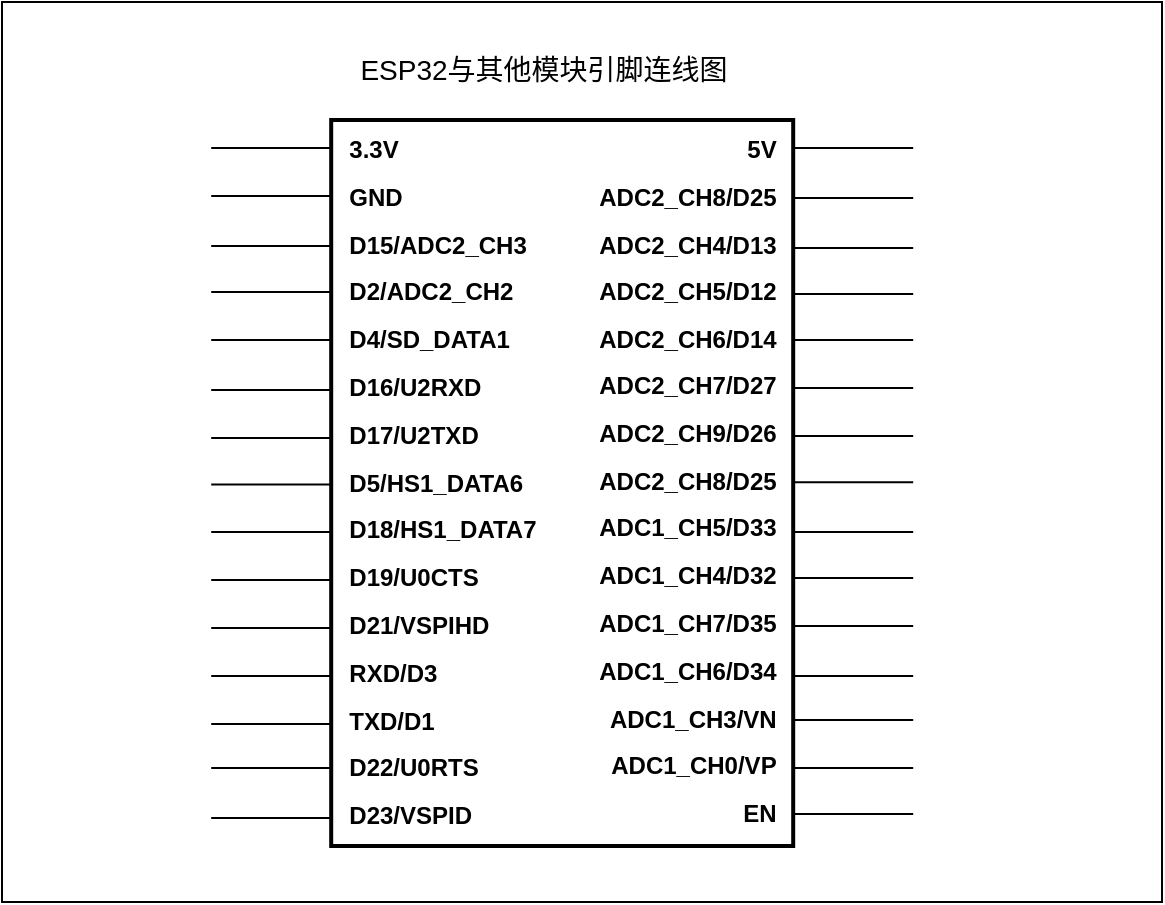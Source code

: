 <mxfile version="26.2.14">
  <diagram name="第 1 页" id="tG3BSYRX7-xQzSVzQyqf">
    <mxGraphModel dx="1114" dy="549" grid="1" gridSize="10" guides="1" tooltips="1" connect="1" arrows="1" fold="1" page="1" pageScale="1" pageWidth="827" pageHeight="1169" math="0" shadow="0">
      <root>
        <mxCell id="0" />
        <mxCell id="1" parent="0" />
        <mxCell id="YcuzAs7cK-M9zxSXpuNz-133" value="" style="rounded=0;whiteSpace=wrap;html=1;" vertex="1" parent="1">
          <mxGeometry x="124" y="101" width="580" height="450" as="geometry" />
        </mxCell>
        <mxCell id="YcuzAs7cK-M9zxSXpuNz-2" value="" style="rounded=0;whiteSpace=wrap;html=1;direction=south;container=1;strokeWidth=2;rotation=0;aspect=fixed;" vertex="1" parent="1">
          <mxGeometry x="288.6" y="160" width="231" height="363" as="geometry">
            <mxRectangle x="250" y="200" width="50" height="40" as="alternateBounds" />
          </mxGeometry>
        </mxCell>
        <mxCell id="YcuzAs7cK-M9zxSXpuNz-11" value="&lt;b&gt;&amp;nbsp; D2/ADC2_CH2&lt;/b&gt;" style="text;html=1;align=left;verticalAlign=middle;whiteSpace=wrap;rounded=0;" vertex="1" parent="YcuzAs7cK-M9zxSXpuNz-2">
          <mxGeometry x="0.85" y="71.396" width="110" height="30" as="geometry" />
        </mxCell>
        <mxCell id="YcuzAs7cK-M9zxSXpuNz-12" value="&lt;b&gt;&amp;nbsp; D4/SD_DATA1&lt;/b&gt;" style="text;html=1;align=left;verticalAlign=middle;whiteSpace=wrap;rounded=0;" vertex="1" parent="YcuzAs7cK-M9zxSXpuNz-2">
          <mxGeometry x="0.85" y="95.201" width="110" height="30" as="geometry" />
        </mxCell>
        <mxCell id="YcuzAs7cK-M9zxSXpuNz-13" value="&lt;b&gt;&amp;nbsp; D16/U2RXD&lt;/b&gt;" style="text;html=1;align=left;verticalAlign=middle;whiteSpace=wrap;rounded=0;" vertex="1" parent="YcuzAs7cK-M9zxSXpuNz-2">
          <mxGeometry x="0.85" y="118.996" width="100" height="30" as="geometry" />
        </mxCell>
        <mxCell id="YcuzAs7cK-M9zxSXpuNz-14" value="&lt;b&gt;&amp;nbsp; D17/U2TXD&lt;/b&gt;" style="text;html=1;align=left;verticalAlign=middle;whiteSpace=wrap;rounded=0;" vertex="1" parent="YcuzAs7cK-M9zxSXpuNz-2">
          <mxGeometry y="142.802" width="90" height="30" as="geometry" />
        </mxCell>
        <mxCell id="YcuzAs7cK-M9zxSXpuNz-15" value="&lt;b&gt;&amp;nbsp; D5/HS1_DATA6&lt;/b&gt;" style="text;html=1;align=left;verticalAlign=middle;whiteSpace=wrap;rounded=0;" vertex="1" parent="YcuzAs7cK-M9zxSXpuNz-2">
          <mxGeometry y="166.597" width="120" height="30" as="geometry" />
        </mxCell>
        <mxCell id="YcuzAs7cK-M9zxSXpuNz-16" value="&lt;b&gt;&amp;nbsp; D18/HS1_DATA7&lt;/b&gt;" style="text;html=1;align=left;verticalAlign=middle;whiteSpace=wrap;rounded=0;" vertex="1" parent="YcuzAs7cK-M9zxSXpuNz-2">
          <mxGeometry y="190.403" width="120" height="30" as="geometry" />
        </mxCell>
        <mxCell id="YcuzAs7cK-M9zxSXpuNz-17" value="&lt;b&gt;&amp;nbsp; D19/U0CTS&lt;/b&gt;" style="text;html=1;align=left;verticalAlign=middle;whiteSpace=wrap;rounded=0;" vertex="1" parent="YcuzAs7cK-M9zxSXpuNz-2">
          <mxGeometry y="214.198" width="90" height="30" as="geometry" />
        </mxCell>
        <mxCell id="YcuzAs7cK-M9zxSXpuNz-18" value="&lt;b&gt;&amp;nbsp; D21/VSPIHD&lt;/b&gt;" style="text;html=1;align=left;verticalAlign=middle;whiteSpace=wrap;rounded=0;" vertex="1" parent="YcuzAs7cK-M9zxSXpuNz-2">
          <mxGeometry y="238.004" width="100" height="30" as="geometry" />
        </mxCell>
        <mxCell id="YcuzAs7cK-M9zxSXpuNz-19" value="&lt;b&gt;&amp;nbsp; RXD/D3&lt;/b&gt;" style="text;html=1;align=left;verticalAlign=middle;whiteSpace=wrap;rounded=0;" vertex="1" parent="YcuzAs7cK-M9zxSXpuNz-2">
          <mxGeometry y="261.799" width="70" height="30" as="geometry" />
        </mxCell>
        <mxCell id="YcuzAs7cK-M9zxSXpuNz-20" value="&lt;b&gt;&amp;nbsp; TXD/D1&lt;/b&gt;" style="text;html=1;align=left;verticalAlign=middle;whiteSpace=wrap;rounded=0;" vertex="1" parent="YcuzAs7cK-M9zxSXpuNz-2">
          <mxGeometry y="285.604" width="70" height="30" as="geometry" />
        </mxCell>
        <mxCell id="YcuzAs7cK-M9zxSXpuNz-21" value="&lt;b&gt;&amp;nbsp; D22/U0RTS&lt;/b&gt;" style="text;html=1;align=left;verticalAlign=middle;whiteSpace=wrap;rounded=0;" vertex="1" parent="YcuzAs7cK-M9zxSXpuNz-2">
          <mxGeometry y="309.399" width="90" height="30" as="geometry" />
        </mxCell>
        <mxCell id="YcuzAs7cK-M9zxSXpuNz-22" value="&lt;b&gt;&amp;nbsp; D23/VSPID&lt;/b&gt;" style="text;html=1;align=left;verticalAlign=middle;whiteSpace=wrap;rounded=0;" vertex="1" parent="YcuzAs7cK-M9zxSXpuNz-2">
          <mxGeometry y="333.205" width="90" height="30" as="geometry" />
        </mxCell>
        <mxCell id="YcuzAs7cK-M9zxSXpuNz-23" value="&lt;b&gt;5V&amp;nbsp;&amp;nbsp;&lt;/b&gt;" style="text;html=1;align=right;verticalAlign=middle;whiteSpace=wrap;rounded=0;" vertex="1" parent="YcuzAs7cK-M9zxSXpuNz-2">
          <mxGeometry x="180.9" width="50" height="30" as="geometry" />
        </mxCell>
        <mxCell id="YcuzAs7cK-M9zxSXpuNz-26" value="&lt;b&gt;ADC2_CH4/D13&amp;nbsp;&amp;nbsp;&lt;/b&gt;" style="text;html=1;align=right;verticalAlign=middle;whiteSpace=wrap;rounded=0;" vertex="1" parent="YcuzAs7cK-M9zxSXpuNz-2">
          <mxGeometry x="110.9" y="47.601" width="120" height="30" as="geometry" />
        </mxCell>
        <mxCell id="YcuzAs7cK-M9zxSXpuNz-24" value="ADC2_CH8/D25&amp;nbsp;&amp;nbsp;" style="text;html=1;align=right;verticalAlign=middle;whiteSpace=wrap;rounded=0;fontStyle=1" vertex="1" parent="YcuzAs7cK-M9zxSXpuNz-2">
          <mxGeometry x="110.9" y="23.8" width="120" height="30" as="geometry" />
        </mxCell>
        <mxCell id="YcuzAs7cK-M9zxSXpuNz-27" value="&lt;b&gt;ADC2_CH5/D12&amp;nbsp;&amp;nbsp;&lt;/b&gt;" style="text;html=1;align=right;verticalAlign=middle;whiteSpace=wrap;rounded=0;" vertex="1" parent="YcuzAs7cK-M9zxSXpuNz-2">
          <mxGeometry x="110.9" y="71.401" width="120" height="30" as="geometry" />
        </mxCell>
        <mxCell id="YcuzAs7cK-M9zxSXpuNz-28" value="&lt;b&gt;ADC2_CH6/D14&amp;nbsp;&amp;nbsp;&lt;/b&gt;" style="text;html=1;align=right;verticalAlign=middle;whiteSpace=wrap;rounded=0;" vertex="1" parent="YcuzAs7cK-M9zxSXpuNz-2">
          <mxGeometry x="110.9" y="95.201" width="120" height="30" as="geometry" />
        </mxCell>
        <mxCell id="YcuzAs7cK-M9zxSXpuNz-29" value="&lt;b&gt;ADC2_CH7/D27&amp;nbsp;&amp;nbsp;&lt;/b&gt;" style="text;html=1;align=right;verticalAlign=middle;whiteSpace=wrap;rounded=0;" vertex="1" parent="YcuzAs7cK-M9zxSXpuNz-2">
          <mxGeometry x="110.9" y="118.002" width="120" height="30" as="geometry" />
        </mxCell>
        <mxCell id="YcuzAs7cK-M9zxSXpuNz-30" value="&lt;b&gt;ADC2_CH9/D26&amp;nbsp;&amp;nbsp;&lt;/b&gt;" style="text;html=1;align=right;verticalAlign=middle;whiteSpace=wrap;rounded=0;" vertex="1" parent="YcuzAs7cK-M9zxSXpuNz-2">
          <mxGeometry x="110.9" y="141.802" width="120" height="30" as="geometry" />
        </mxCell>
        <mxCell id="YcuzAs7cK-M9zxSXpuNz-31" value="&lt;b&gt;ADC2_CH8/D25&amp;nbsp;&amp;nbsp;&lt;/b&gt;" style="text;html=1;align=right;verticalAlign=middle;whiteSpace=wrap;rounded=0;" vertex="1" parent="YcuzAs7cK-M9zxSXpuNz-2">
          <mxGeometry x="110.9" y="165.602" width="120" height="30" as="geometry" />
        </mxCell>
        <mxCell id="YcuzAs7cK-M9zxSXpuNz-32" value="&lt;b&gt;ADC1_CH5/D33&amp;nbsp;&amp;nbsp;&lt;/b&gt;" style="text;html=1;align=right;verticalAlign=middle;whiteSpace=wrap;rounded=0;" vertex="1" parent="YcuzAs7cK-M9zxSXpuNz-2">
          <mxGeometry x="110.9" y="189.402" width="120" height="30" as="geometry" />
        </mxCell>
        <mxCell id="YcuzAs7cK-M9zxSXpuNz-33" value="&lt;b&gt;ADC1_CH4/D32&amp;nbsp;&amp;nbsp;&lt;/b&gt;" style="text;html=1;align=right;verticalAlign=middle;whiteSpace=wrap;rounded=0;" vertex="1" parent="YcuzAs7cK-M9zxSXpuNz-2">
          <mxGeometry x="110.9" y="213.203" width="120" height="30" as="geometry" />
        </mxCell>
        <mxCell id="YcuzAs7cK-M9zxSXpuNz-34" value="&lt;b&gt;ADC1_CH7/D35&amp;nbsp;&amp;nbsp;&lt;/b&gt;" style="text;html=1;align=right;verticalAlign=middle;whiteSpace=wrap;rounded=0;" vertex="1" parent="YcuzAs7cK-M9zxSXpuNz-2">
          <mxGeometry x="110.9" y="237.003" width="120" height="30" as="geometry" />
        </mxCell>
        <mxCell id="YcuzAs7cK-M9zxSXpuNz-35" value="&lt;b&gt;ADC1_CH6/D34&amp;nbsp;&amp;nbsp;&lt;/b&gt;" style="text;html=1;align=right;verticalAlign=middle;whiteSpace=wrap;rounded=0;" vertex="1" parent="YcuzAs7cK-M9zxSXpuNz-2">
          <mxGeometry x="110.9" y="260.803" width="120" height="30" as="geometry" />
        </mxCell>
        <mxCell id="YcuzAs7cK-M9zxSXpuNz-36" value="&lt;b&gt;ADC1_CH3/VN&amp;nbsp;&amp;nbsp;&lt;/b&gt;" style="text;html=1;align=right;verticalAlign=middle;whiteSpace=wrap;rounded=0;" vertex="1" parent="YcuzAs7cK-M9zxSXpuNz-2">
          <mxGeometry x="120.9" y="284.604" width="110" height="30" as="geometry" />
        </mxCell>
        <mxCell id="YcuzAs7cK-M9zxSXpuNz-37" value="&lt;b&gt;ADC1_CH0/VP&amp;nbsp;&amp;nbsp;&lt;/b&gt;" style="text;html=1;align=right;verticalAlign=middle;whiteSpace=wrap;rounded=0;" vertex="1" parent="YcuzAs7cK-M9zxSXpuNz-2">
          <mxGeometry x="120.9" y="308.404" width="110" height="30" as="geometry" />
        </mxCell>
        <mxCell id="YcuzAs7cK-M9zxSXpuNz-38" value="&lt;b&gt;EN&amp;nbsp;&amp;nbsp;&lt;/b&gt;" style="text;html=1;align=right;verticalAlign=middle;whiteSpace=wrap;rounded=0;" vertex="1" parent="YcuzAs7cK-M9zxSXpuNz-2">
          <mxGeometry x="180.9" y="332.204" width="50" height="30" as="geometry" />
        </mxCell>
        <mxCell id="YcuzAs7cK-M9zxSXpuNz-10" value="&lt;b&gt;&amp;nbsp; D15/ADC2_CH3&lt;/b&gt;" style="text;html=1;align=left;verticalAlign=middle;whiteSpace=wrap;rounded=0;" vertex="1" parent="YcuzAs7cK-M9zxSXpuNz-2">
          <mxGeometry x="0.858" y="47.601" width="120" height="30" as="geometry" />
        </mxCell>
        <mxCell id="YcuzAs7cK-M9zxSXpuNz-9" value="&lt;b&gt;&amp;nbsp; GND&lt;/b&gt;" style="text;html=1;align=left;verticalAlign=middle;whiteSpace=wrap;rounded=0;" vertex="1" parent="YcuzAs7cK-M9zxSXpuNz-2">
          <mxGeometry x="0.86" y="23.8" width="60" height="30" as="geometry" />
        </mxCell>
        <mxCell id="YcuzAs7cK-M9zxSXpuNz-8" value="&lt;b&gt;&amp;nbsp; 3.3V&lt;/b&gt;" style="text;html=1;align=left;verticalAlign=middle;whiteSpace=wrap;rounded=0;" vertex="1" parent="YcuzAs7cK-M9zxSXpuNz-2">
          <mxGeometry x="0.855" width="50" height="30" as="geometry" />
        </mxCell>
        <mxCell id="YcuzAs7cK-M9zxSXpuNz-7" value="&lt;font style=&quot;font-size: 14px;&quot;&gt;ESP32与其他模块引脚连线图&lt;/font&gt;" style="text;html=1;align=center;verticalAlign=middle;whiteSpace=wrap;rounded=0;" vertex="1" parent="1">
          <mxGeometry x="269.6" y="120" width="250" height="30" as="geometry" />
        </mxCell>
        <mxCell id="YcuzAs7cK-M9zxSXpuNz-102" value="" style="endArrow=none;html=1;rounded=0;" edge="1" parent="1">
          <mxGeometry width="50" height="50" relative="1" as="geometry">
            <mxPoint x="228.6" y="174" as="sourcePoint" />
            <mxPoint x="288.6" y="174" as="targetPoint" />
          </mxGeometry>
        </mxCell>
        <mxCell id="YcuzAs7cK-M9zxSXpuNz-103" value="" style="endArrow=none;html=1;rounded=0;" edge="1" parent="1">
          <mxGeometry width="50" height="50" relative="1" as="geometry">
            <mxPoint x="228.6" y="198" as="sourcePoint" />
            <mxPoint x="288.6" y="198" as="targetPoint" />
          </mxGeometry>
        </mxCell>
        <mxCell id="YcuzAs7cK-M9zxSXpuNz-104" value="" style="endArrow=none;html=1;rounded=0;" edge="1" parent="1">
          <mxGeometry width="50" height="50" relative="1" as="geometry">
            <mxPoint x="228.6" y="223" as="sourcePoint" />
            <mxPoint x="288.6" y="223" as="targetPoint" />
          </mxGeometry>
        </mxCell>
        <mxCell id="YcuzAs7cK-M9zxSXpuNz-105" value="" style="endArrow=none;html=1;rounded=0;" edge="1" parent="1">
          <mxGeometry width="50" height="50" relative="1" as="geometry">
            <mxPoint x="228.6" y="246" as="sourcePoint" />
            <mxPoint x="288.6" y="246" as="targetPoint" />
          </mxGeometry>
        </mxCell>
        <mxCell id="YcuzAs7cK-M9zxSXpuNz-106" value="" style="endArrow=none;html=1;rounded=0;" edge="1" parent="1">
          <mxGeometry width="50" height="50" relative="1" as="geometry">
            <mxPoint x="228.6" y="270" as="sourcePoint" />
            <mxPoint x="288.6" y="270" as="targetPoint" />
          </mxGeometry>
        </mxCell>
        <mxCell id="YcuzAs7cK-M9zxSXpuNz-107" value="" style="endArrow=none;html=1;rounded=0;" edge="1" parent="1">
          <mxGeometry width="50" height="50" relative="1" as="geometry">
            <mxPoint x="228.6" y="295" as="sourcePoint" />
            <mxPoint x="288.6" y="295" as="targetPoint" />
          </mxGeometry>
        </mxCell>
        <mxCell id="YcuzAs7cK-M9zxSXpuNz-108" value="" style="endArrow=none;html=1;rounded=0;" edge="1" parent="1">
          <mxGeometry width="50" height="50" relative="1" as="geometry">
            <mxPoint x="228.6" y="319" as="sourcePoint" />
            <mxPoint x="288.6" y="319" as="targetPoint" />
          </mxGeometry>
        </mxCell>
        <mxCell id="YcuzAs7cK-M9zxSXpuNz-109" value="" style="endArrow=none;html=1;rounded=0;" edge="1" parent="1">
          <mxGeometry width="50" height="50" relative="1" as="geometry">
            <mxPoint x="228.6" y="342.21" as="sourcePoint" />
            <mxPoint x="288.6" y="342.21" as="targetPoint" />
          </mxGeometry>
        </mxCell>
        <mxCell id="YcuzAs7cK-M9zxSXpuNz-110" value="" style="endArrow=none;html=1;rounded=0;" edge="1" parent="1">
          <mxGeometry width="50" height="50" relative="1" as="geometry">
            <mxPoint x="228.6" y="366" as="sourcePoint" />
            <mxPoint x="288.6" y="366" as="targetPoint" />
          </mxGeometry>
        </mxCell>
        <mxCell id="YcuzAs7cK-M9zxSXpuNz-111" value="" style="endArrow=none;html=1;rounded=0;" edge="1" parent="1">
          <mxGeometry width="50" height="50" relative="1" as="geometry">
            <mxPoint x="228.6" y="390" as="sourcePoint" />
            <mxPoint x="288.6" y="390" as="targetPoint" />
          </mxGeometry>
        </mxCell>
        <mxCell id="YcuzAs7cK-M9zxSXpuNz-112" value="" style="endArrow=none;html=1;rounded=0;" edge="1" parent="1">
          <mxGeometry width="50" height="50" relative="1" as="geometry">
            <mxPoint x="228.6" y="414" as="sourcePoint" />
            <mxPoint x="288.6" y="414" as="targetPoint" />
          </mxGeometry>
        </mxCell>
        <mxCell id="YcuzAs7cK-M9zxSXpuNz-113" value="" style="endArrow=none;html=1;rounded=0;" edge="1" parent="1">
          <mxGeometry width="50" height="50" relative="1" as="geometry">
            <mxPoint x="228.6" y="438" as="sourcePoint" />
            <mxPoint x="288.6" y="438" as="targetPoint" />
          </mxGeometry>
        </mxCell>
        <mxCell id="YcuzAs7cK-M9zxSXpuNz-114" value="" style="endArrow=none;html=1;rounded=0;" edge="1" parent="1">
          <mxGeometry width="50" height="50" relative="1" as="geometry">
            <mxPoint x="228.6" y="462" as="sourcePoint" />
            <mxPoint x="288.6" y="462" as="targetPoint" />
          </mxGeometry>
        </mxCell>
        <mxCell id="YcuzAs7cK-M9zxSXpuNz-115" value="" style="endArrow=none;html=1;rounded=0;" edge="1" parent="1">
          <mxGeometry width="50" height="50" relative="1" as="geometry">
            <mxPoint x="228.6" y="484" as="sourcePoint" />
            <mxPoint x="288.6" y="484" as="targetPoint" />
          </mxGeometry>
        </mxCell>
        <mxCell id="YcuzAs7cK-M9zxSXpuNz-116" value="" style="endArrow=none;html=1;rounded=0;" edge="1" parent="1">
          <mxGeometry width="50" height="50" relative="1" as="geometry">
            <mxPoint x="228.6" y="509" as="sourcePoint" />
            <mxPoint x="288.6" y="509" as="targetPoint" />
          </mxGeometry>
        </mxCell>
        <mxCell id="YcuzAs7cK-M9zxSXpuNz-117" value="" style="endArrow=none;html=1;rounded=0;" edge="1" parent="1">
          <mxGeometry width="50" height="50" relative="1" as="geometry">
            <mxPoint x="519.6" y="174" as="sourcePoint" />
            <mxPoint x="579.6" y="174" as="targetPoint" />
          </mxGeometry>
        </mxCell>
        <mxCell id="YcuzAs7cK-M9zxSXpuNz-119" value="" style="endArrow=none;html=1;rounded=0;" edge="1" parent="1">
          <mxGeometry width="50" height="50" relative="1" as="geometry">
            <mxPoint x="519.6" y="199" as="sourcePoint" />
            <mxPoint x="579.6" y="199" as="targetPoint" />
          </mxGeometry>
        </mxCell>
        <mxCell id="YcuzAs7cK-M9zxSXpuNz-120" value="" style="endArrow=none;html=1;rounded=0;" edge="1" parent="1">
          <mxGeometry width="50" height="50" relative="1" as="geometry">
            <mxPoint x="519.6" y="224" as="sourcePoint" />
            <mxPoint x="579.6" y="224" as="targetPoint" />
          </mxGeometry>
        </mxCell>
        <mxCell id="YcuzAs7cK-M9zxSXpuNz-121" value="" style="endArrow=none;html=1;rounded=0;" edge="1" parent="1">
          <mxGeometry width="50" height="50" relative="1" as="geometry">
            <mxPoint x="519.6" y="247" as="sourcePoint" />
            <mxPoint x="579.6" y="247" as="targetPoint" />
          </mxGeometry>
        </mxCell>
        <mxCell id="YcuzAs7cK-M9zxSXpuNz-122" value="" style="endArrow=none;html=1;rounded=0;" edge="1" parent="1">
          <mxGeometry width="50" height="50" relative="1" as="geometry">
            <mxPoint x="519.6" y="270" as="sourcePoint" />
            <mxPoint x="579.6" y="270" as="targetPoint" />
          </mxGeometry>
        </mxCell>
        <mxCell id="YcuzAs7cK-M9zxSXpuNz-123" value="" style="endArrow=none;html=1;rounded=0;" edge="1" parent="1">
          <mxGeometry width="50" height="50" relative="1" as="geometry">
            <mxPoint x="519.6" y="294" as="sourcePoint" />
            <mxPoint x="579.6" y="294" as="targetPoint" />
          </mxGeometry>
        </mxCell>
        <mxCell id="YcuzAs7cK-M9zxSXpuNz-124" value="" style="endArrow=none;html=1;rounded=0;" edge="1" parent="1">
          <mxGeometry width="50" height="50" relative="1" as="geometry">
            <mxPoint x="519.6" y="318" as="sourcePoint" />
            <mxPoint x="579.6" y="318" as="targetPoint" />
          </mxGeometry>
        </mxCell>
        <mxCell id="YcuzAs7cK-M9zxSXpuNz-125" value="" style="endArrow=none;html=1;rounded=0;" edge="1" parent="1">
          <mxGeometry width="50" height="50" relative="1" as="geometry">
            <mxPoint x="519.6" y="341.16" as="sourcePoint" />
            <mxPoint x="579.6" y="341.16" as="targetPoint" />
          </mxGeometry>
        </mxCell>
        <mxCell id="YcuzAs7cK-M9zxSXpuNz-126" value="" style="endArrow=none;html=1;rounded=0;" edge="1" parent="1">
          <mxGeometry width="50" height="50" relative="1" as="geometry">
            <mxPoint x="519.6" y="366" as="sourcePoint" />
            <mxPoint x="579.6" y="366" as="targetPoint" />
          </mxGeometry>
        </mxCell>
        <mxCell id="YcuzAs7cK-M9zxSXpuNz-127" value="" style="endArrow=none;html=1;rounded=0;" edge="1" parent="1">
          <mxGeometry width="50" height="50" relative="1" as="geometry">
            <mxPoint x="519.6" y="389" as="sourcePoint" />
            <mxPoint x="579.6" y="389" as="targetPoint" />
          </mxGeometry>
        </mxCell>
        <mxCell id="YcuzAs7cK-M9zxSXpuNz-128" value="" style="endArrow=none;html=1;rounded=0;" edge="1" parent="1">
          <mxGeometry width="50" height="50" relative="1" as="geometry">
            <mxPoint x="519.6" y="413" as="sourcePoint" />
            <mxPoint x="579.6" y="413" as="targetPoint" />
          </mxGeometry>
        </mxCell>
        <mxCell id="YcuzAs7cK-M9zxSXpuNz-129" value="" style="endArrow=none;html=1;rounded=0;" edge="1" parent="1">
          <mxGeometry width="50" height="50" relative="1" as="geometry">
            <mxPoint x="519.6" y="438" as="sourcePoint" />
            <mxPoint x="579.6" y="438" as="targetPoint" />
          </mxGeometry>
        </mxCell>
        <mxCell id="YcuzAs7cK-M9zxSXpuNz-130" value="" style="endArrow=none;html=1;rounded=0;" edge="1" parent="1">
          <mxGeometry width="50" height="50" relative="1" as="geometry">
            <mxPoint x="519.6" y="460" as="sourcePoint" />
            <mxPoint x="579.6" y="460" as="targetPoint" />
          </mxGeometry>
        </mxCell>
        <mxCell id="YcuzAs7cK-M9zxSXpuNz-131" value="" style="endArrow=none;html=1;rounded=0;" edge="1" parent="1">
          <mxGeometry width="50" height="50" relative="1" as="geometry">
            <mxPoint x="519.6" y="484" as="sourcePoint" />
            <mxPoint x="579.6" y="484" as="targetPoint" />
          </mxGeometry>
        </mxCell>
        <mxCell id="YcuzAs7cK-M9zxSXpuNz-132" value="" style="endArrow=none;html=1;rounded=0;" edge="1" parent="1">
          <mxGeometry width="50" height="50" relative="1" as="geometry">
            <mxPoint x="519.6" y="507" as="sourcePoint" />
            <mxPoint x="579.6" y="507" as="targetPoint" />
          </mxGeometry>
        </mxCell>
      </root>
    </mxGraphModel>
  </diagram>
</mxfile>
